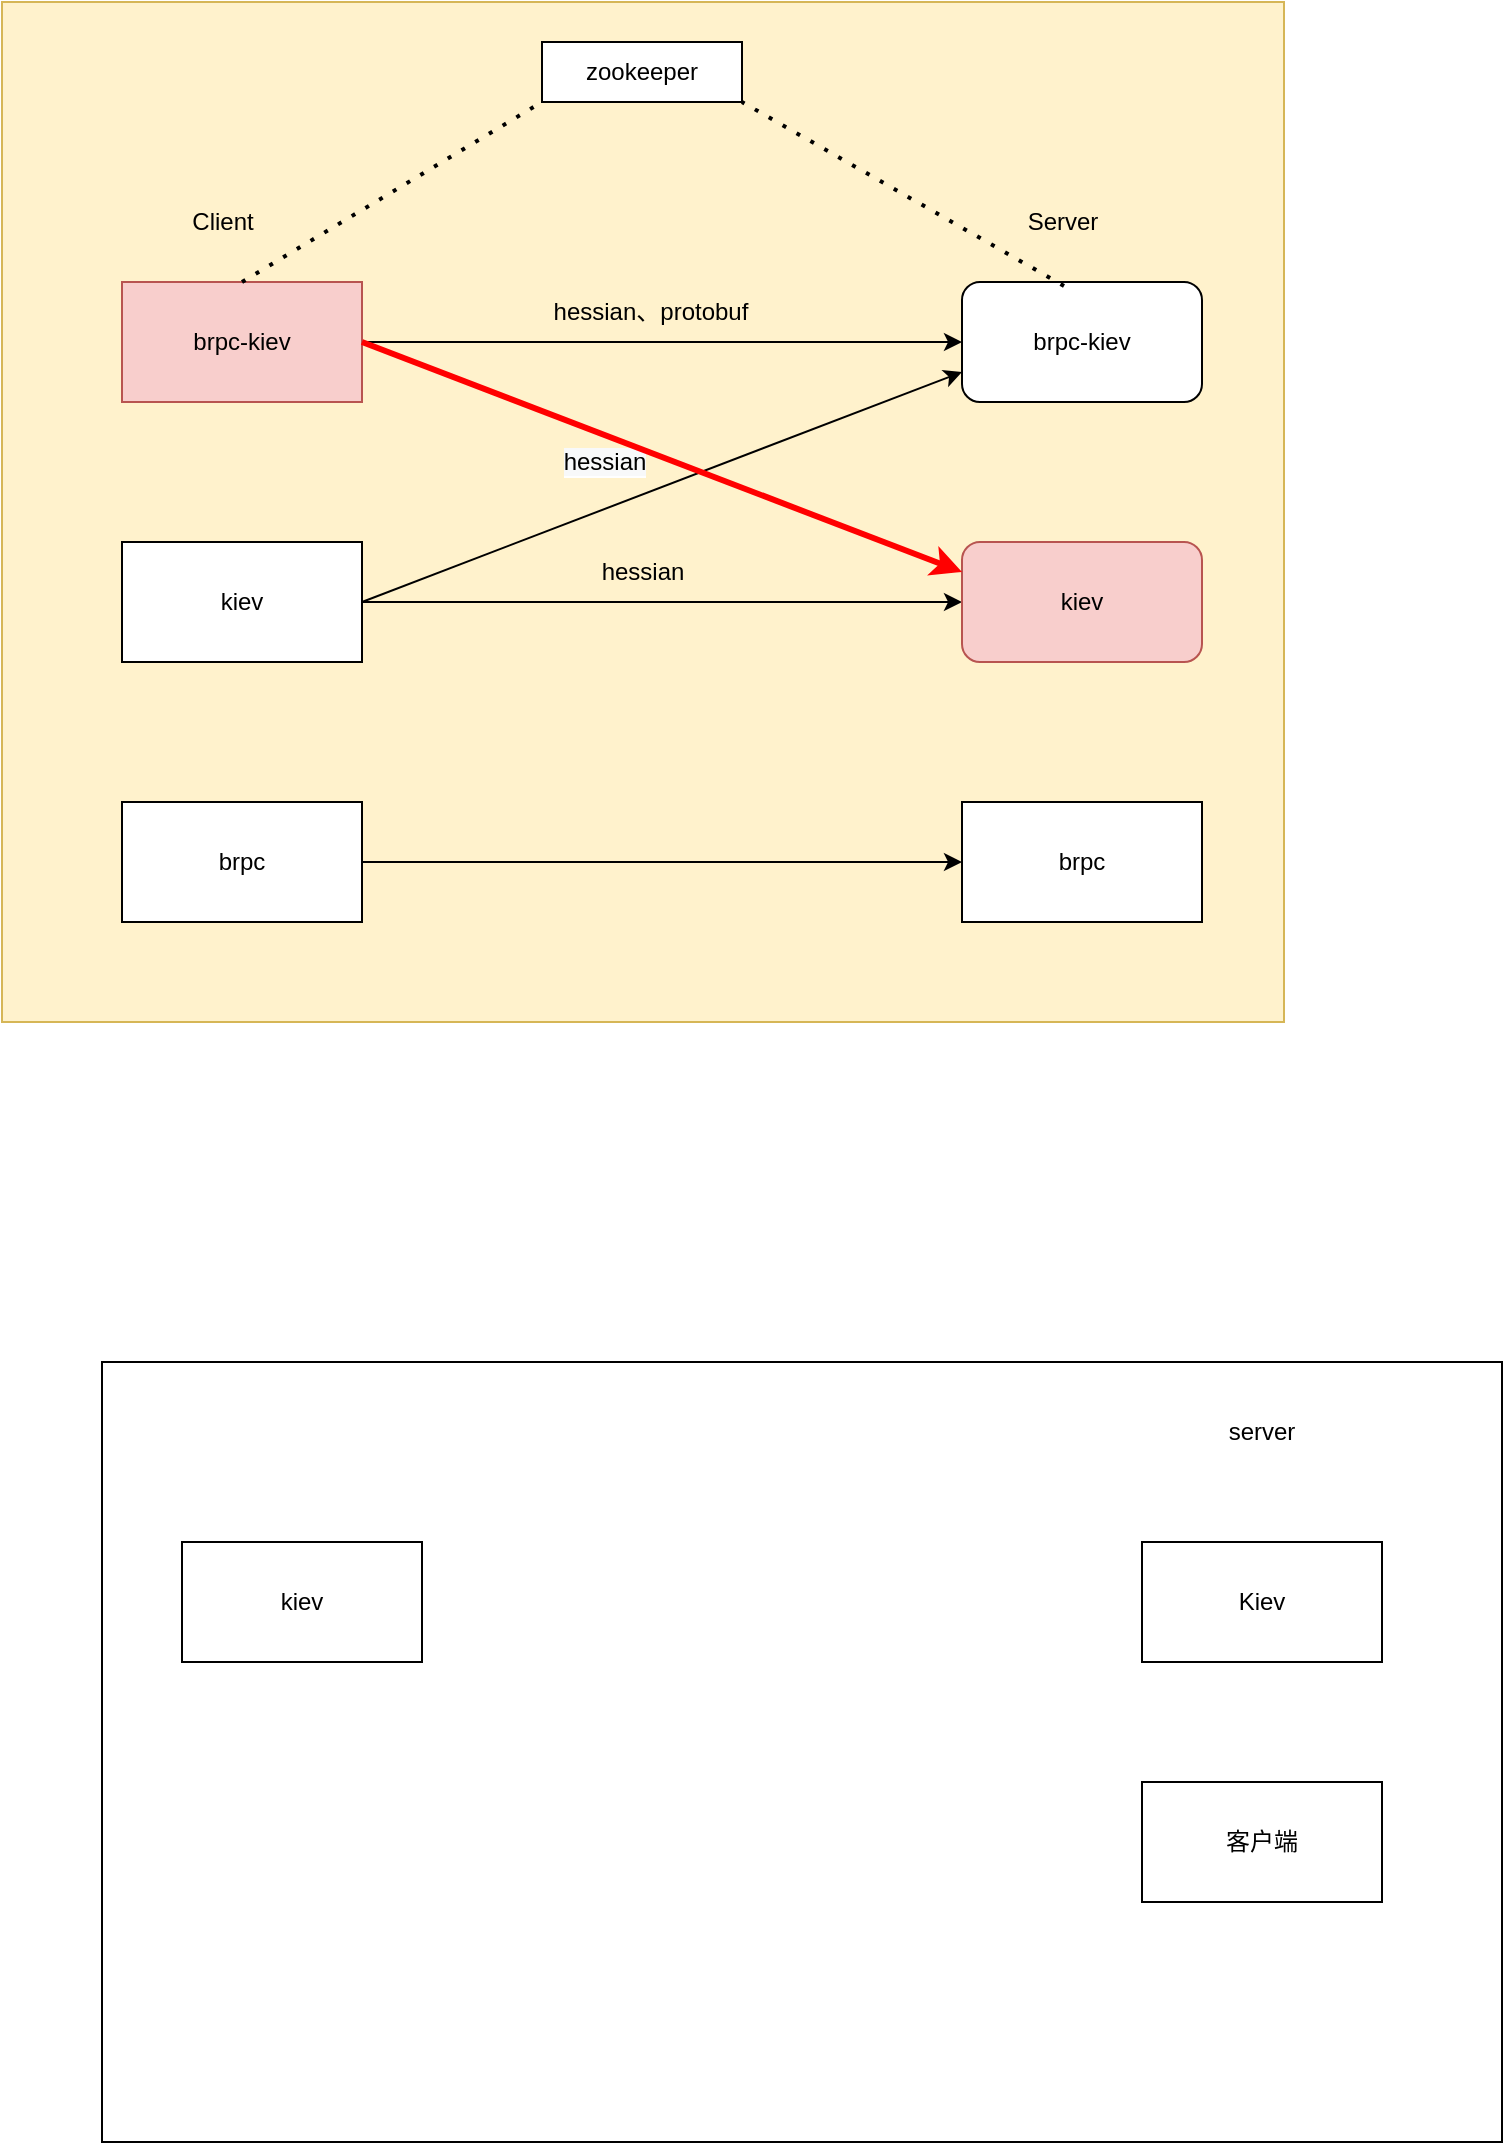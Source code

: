<mxfile version="20.2.2" type="github">
  <diagram id="WISf1pQGl6IgmnzHgzPI" name="第 1 页">
    <mxGraphModel dx="1422" dy="762" grid="1" gridSize="10" guides="1" tooltips="1" connect="1" arrows="1" fold="1" page="1" pageScale="1" pageWidth="827" pageHeight="1169" math="0" shadow="0">
      <root>
        <mxCell id="0" />
        <mxCell id="1" parent="0" />
        <mxCell id="GEuCz1WFNBrChLH4FizT-7" value="" style="rounded=0;whiteSpace=wrap;html=1;fillColor=#fff2cc;strokeColor=#d6b656;" parent="1" vertex="1">
          <mxGeometry x="20" y="10" width="641" height="510" as="geometry" />
        </mxCell>
        <mxCell id="a8CQdN1f5vBPHoK4_wJG-7" style="edgeStyle=orthogonalEdgeStyle;rounded=0;orthogonalLoop=1;jettySize=auto;html=1;exitX=1;exitY=0.5;exitDx=0;exitDy=0;entryX=0;entryY=0.5;entryDx=0;entryDy=0;" parent="1" source="a8CQdN1f5vBPHoK4_wJG-1" target="a8CQdN1f5vBPHoK4_wJG-5" edge="1">
          <mxGeometry relative="1" as="geometry" />
        </mxCell>
        <mxCell id="a8CQdN1f5vBPHoK4_wJG-1" value="brpc-kiev" style="rounded=1;whiteSpace=wrap;html=1;arcSize=0;fillColor=#f8cecc;strokeColor=#b85450;" parent="1" vertex="1">
          <mxGeometry x="80" y="150" width="120" height="60" as="geometry" />
        </mxCell>
        <mxCell id="a8CQdN1f5vBPHoK4_wJG-8" style="edgeStyle=orthogonalEdgeStyle;rounded=0;orthogonalLoop=1;jettySize=auto;html=1;exitX=1;exitY=0.5;exitDx=0;exitDy=0;" parent="1" source="a8CQdN1f5vBPHoK4_wJG-2" target="a8CQdN1f5vBPHoK4_wJG-4" edge="1">
          <mxGeometry relative="1" as="geometry" />
        </mxCell>
        <mxCell id="a8CQdN1f5vBPHoK4_wJG-2" value="kiev" style="rounded=1;whiteSpace=wrap;html=1;arcSize=0;" parent="1" vertex="1">
          <mxGeometry x="80" y="280" width="120" height="60" as="geometry" />
        </mxCell>
        <mxCell id="a8CQdN1f5vBPHoK4_wJG-3" value="Client" style="text;html=1;align=center;verticalAlign=middle;resizable=0;points=[];autosize=1;strokeColor=none;fillColor=none;" parent="1" vertex="1">
          <mxGeometry x="100" y="105" width="60" height="30" as="geometry" />
        </mxCell>
        <mxCell id="a8CQdN1f5vBPHoK4_wJG-4" value="kiev" style="rounded=1;whiteSpace=wrap;html=1;fillColor=#f8cecc;strokeColor=#b85450;" parent="1" vertex="1">
          <mxGeometry x="500" y="280" width="120" height="60" as="geometry" />
        </mxCell>
        <mxCell id="a8CQdN1f5vBPHoK4_wJG-5" value="brpc-kiev" style="rounded=1;whiteSpace=wrap;html=1;" parent="1" vertex="1">
          <mxGeometry x="500" y="150" width="120" height="60" as="geometry" />
        </mxCell>
        <mxCell id="a8CQdN1f5vBPHoK4_wJG-6" value="Server" style="text;html=1;align=center;verticalAlign=middle;resizable=0;points=[];autosize=1;strokeColor=none;fillColor=none;" parent="1" vertex="1">
          <mxGeometry x="520" y="105" width="60" height="30" as="geometry" />
        </mxCell>
        <mxCell id="a8CQdN1f5vBPHoK4_wJG-11" value="zookeeper" style="rounded=0;whiteSpace=wrap;html=1;" parent="1" vertex="1">
          <mxGeometry x="290" y="30" width="100" height="30" as="geometry" />
        </mxCell>
        <mxCell id="a8CQdN1f5vBPHoK4_wJG-16" value="" style="endArrow=classic;html=1;rounded=0;exitX=1;exitY=0.5;exitDx=0;exitDy=0;entryX=0;entryY=0.75;entryDx=0;entryDy=0;" parent="1" source="a8CQdN1f5vBPHoK4_wJG-2" target="a8CQdN1f5vBPHoK4_wJG-5" edge="1">
          <mxGeometry width="50" height="50" relative="1" as="geometry">
            <mxPoint x="390" y="420" as="sourcePoint" />
            <mxPoint x="490" y="190" as="targetPoint" />
          </mxGeometry>
        </mxCell>
        <mxCell id="GEuCz1WFNBrChLH4FizT-3" value="&lt;span style=&quot;font-size: 12px; background-color: rgb(248, 249, 250);&quot;&gt;hessian&lt;/span&gt;" style="edgeLabel;html=1;align=center;verticalAlign=middle;resizable=0;points=[];fontSize=12;fillColor=none;" parent="a8CQdN1f5vBPHoK4_wJG-16" vertex="1" connectable="0">
          <mxGeometry x="0.089" y="-3" relative="1" as="geometry">
            <mxPoint x="-44" y="-10" as="offset" />
          </mxGeometry>
        </mxCell>
        <mxCell id="GEuCz1WFNBrChLH4FizT-1" value="" style="endArrow=classic;html=1;rounded=0;exitX=1;exitY=0.5;exitDx=0;exitDy=0;entryX=0;entryY=0.25;entryDx=0;entryDy=0;strokeWidth=3;strokeColor=#FF0000;" parent="1" source="a8CQdN1f5vBPHoK4_wJG-1" target="a8CQdN1f5vBPHoK4_wJG-4" edge="1">
          <mxGeometry width="50" height="50" relative="1" as="geometry">
            <mxPoint x="390" y="420" as="sourcePoint" />
            <mxPoint x="490" y="310" as="targetPoint" />
          </mxGeometry>
        </mxCell>
        <mxCell id="GEuCz1WFNBrChLH4FizT-2" value="hessian、protobuf" style="text;html=1;align=center;verticalAlign=middle;resizable=0;points=[];autosize=1;strokeColor=none;fillColor=none;" parent="1" vertex="1">
          <mxGeometry x="274" y="150" width="140" height="30" as="geometry" />
        </mxCell>
        <mxCell id="GEuCz1WFNBrChLH4FizT-4" value="hessian" style="text;html=1;align=center;verticalAlign=middle;resizable=0;points=[];autosize=1;strokeColor=none;fillColor=none;" parent="1" vertex="1">
          <mxGeometry x="305" y="280" width="70" height="30" as="geometry" />
        </mxCell>
        <mxCell id="GEuCz1WFNBrChLH4FizT-8" value="" style="endArrow=none;dashed=1;html=1;dashPattern=1 3;strokeWidth=2;rounded=0;exitX=0.5;exitY=0;exitDx=0;exitDy=0;entryX=0;entryY=1;entryDx=0;entryDy=0;" parent="1" source="a8CQdN1f5vBPHoK4_wJG-1" target="a8CQdN1f5vBPHoK4_wJG-11" edge="1">
          <mxGeometry width="50" height="50" relative="1" as="geometry">
            <mxPoint x="390" y="420" as="sourcePoint" />
            <mxPoint x="440" y="370" as="targetPoint" />
          </mxGeometry>
        </mxCell>
        <mxCell id="GEuCz1WFNBrChLH4FizT-9" value="" style="endArrow=none;dashed=1;html=1;dashPattern=1 3;strokeWidth=2;rounded=0;exitX=0.425;exitY=0.033;exitDx=0;exitDy=0;entryX=1;entryY=1;entryDx=0;entryDy=0;exitPerimeter=0;" parent="1" source="a8CQdN1f5vBPHoK4_wJG-5" target="a8CQdN1f5vBPHoK4_wJG-11" edge="1">
          <mxGeometry width="50" height="50" relative="1" as="geometry">
            <mxPoint x="150" y="160" as="sourcePoint" />
            <mxPoint x="340" y="70.99" as="targetPoint" />
          </mxGeometry>
        </mxCell>
        <mxCell id="pKKLXRUEkLbNghftikMY-9" style="edgeStyle=orthogonalEdgeStyle;rounded=0;orthogonalLoop=1;jettySize=auto;html=1;exitX=1;exitY=0.5;exitDx=0;exitDy=0;entryX=0;entryY=0.5;entryDx=0;entryDy=0;" edge="1" parent="1" source="pKKLXRUEkLbNghftikMY-1" target="pKKLXRUEkLbNghftikMY-7">
          <mxGeometry relative="1" as="geometry" />
        </mxCell>
        <mxCell id="pKKLXRUEkLbNghftikMY-1" value="brpc" style="rounded=0;whiteSpace=wrap;html=1;" vertex="1" parent="1">
          <mxGeometry x="80" y="410" width="120" height="60" as="geometry" />
        </mxCell>
        <mxCell id="pKKLXRUEkLbNghftikMY-2" value="" style="rounded=0;whiteSpace=wrap;html=1;" vertex="1" parent="1">
          <mxGeometry x="70" y="690" width="700" height="390" as="geometry" />
        </mxCell>
        <mxCell id="pKKLXRUEkLbNghftikMY-3" value="kiev" style="rounded=0;whiteSpace=wrap;html=1;" vertex="1" parent="1">
          <mxGeometry x="110" y="780" width="120" height="60" as="geometry" />
        </mxCell>
        <mxCell id="pKKLXRUEkLbNghftikMY-4" value="Kiev" style="rounded=0;whiteSpace=wrap;html=1;" vertex="1" parent="1">
          <mxGeometry x="590" y="780" width="120" height="60" as="geometry" />
        </mxCell>
        <mxCell id="pKKLXRUEkLbNghftikMY-5" value="客户端" style="rounded=0;whiteSpace=wrap;html=1;" vertex="1" parent="1">
          <mxGeometry x="590" y="900" width="120" height="60" as="geometry" />
        </mxCell>
        <mxCell id="pKKLXRUEkLbNghftikMY-6" value="server" style="text;html=1;strokeColor=none;fillColor=none;align=center;verticalAlign=middle;whiteSpace=wrap;rounded=0;" vertex="1" parent="1">
          <mxGeometry x="620" y="710" width="60" height="30" as="geometry" />
        </mxCell>
        <mxCell id="pKKLXRUEkLbNghftikMY-7" value="brpc" style="rounded=0;whiteSpace=wrap;html=1;" vertex="1" parent="1">
          <mxGeometry x="500" y="410" width="120" height="60" as="geometry" />
        </mxCell>
      </root>
    </mxGraphModel>
  </diagram>
</mxfile>
